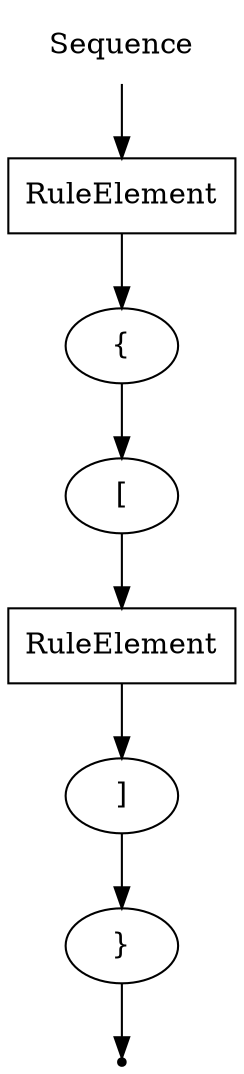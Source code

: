 digraph Sequence {
    start [label = "Sequence" shape = plaintext];
    end [label = "" shape = point];
    A [label = "RuleElement" shape = box];
    AA [label = "RuleElement" shape = box];
    B [label = "{" shape = oval];
    C [label = "[" shape = oval];
    D [label = "]" shape = oval];
    E [label = "}" shape = oval];
    start -> A;
    A -> B;
    B -> C;
    C -> AA;
    AA -> D;
    D -> E;
    E -> end;
}